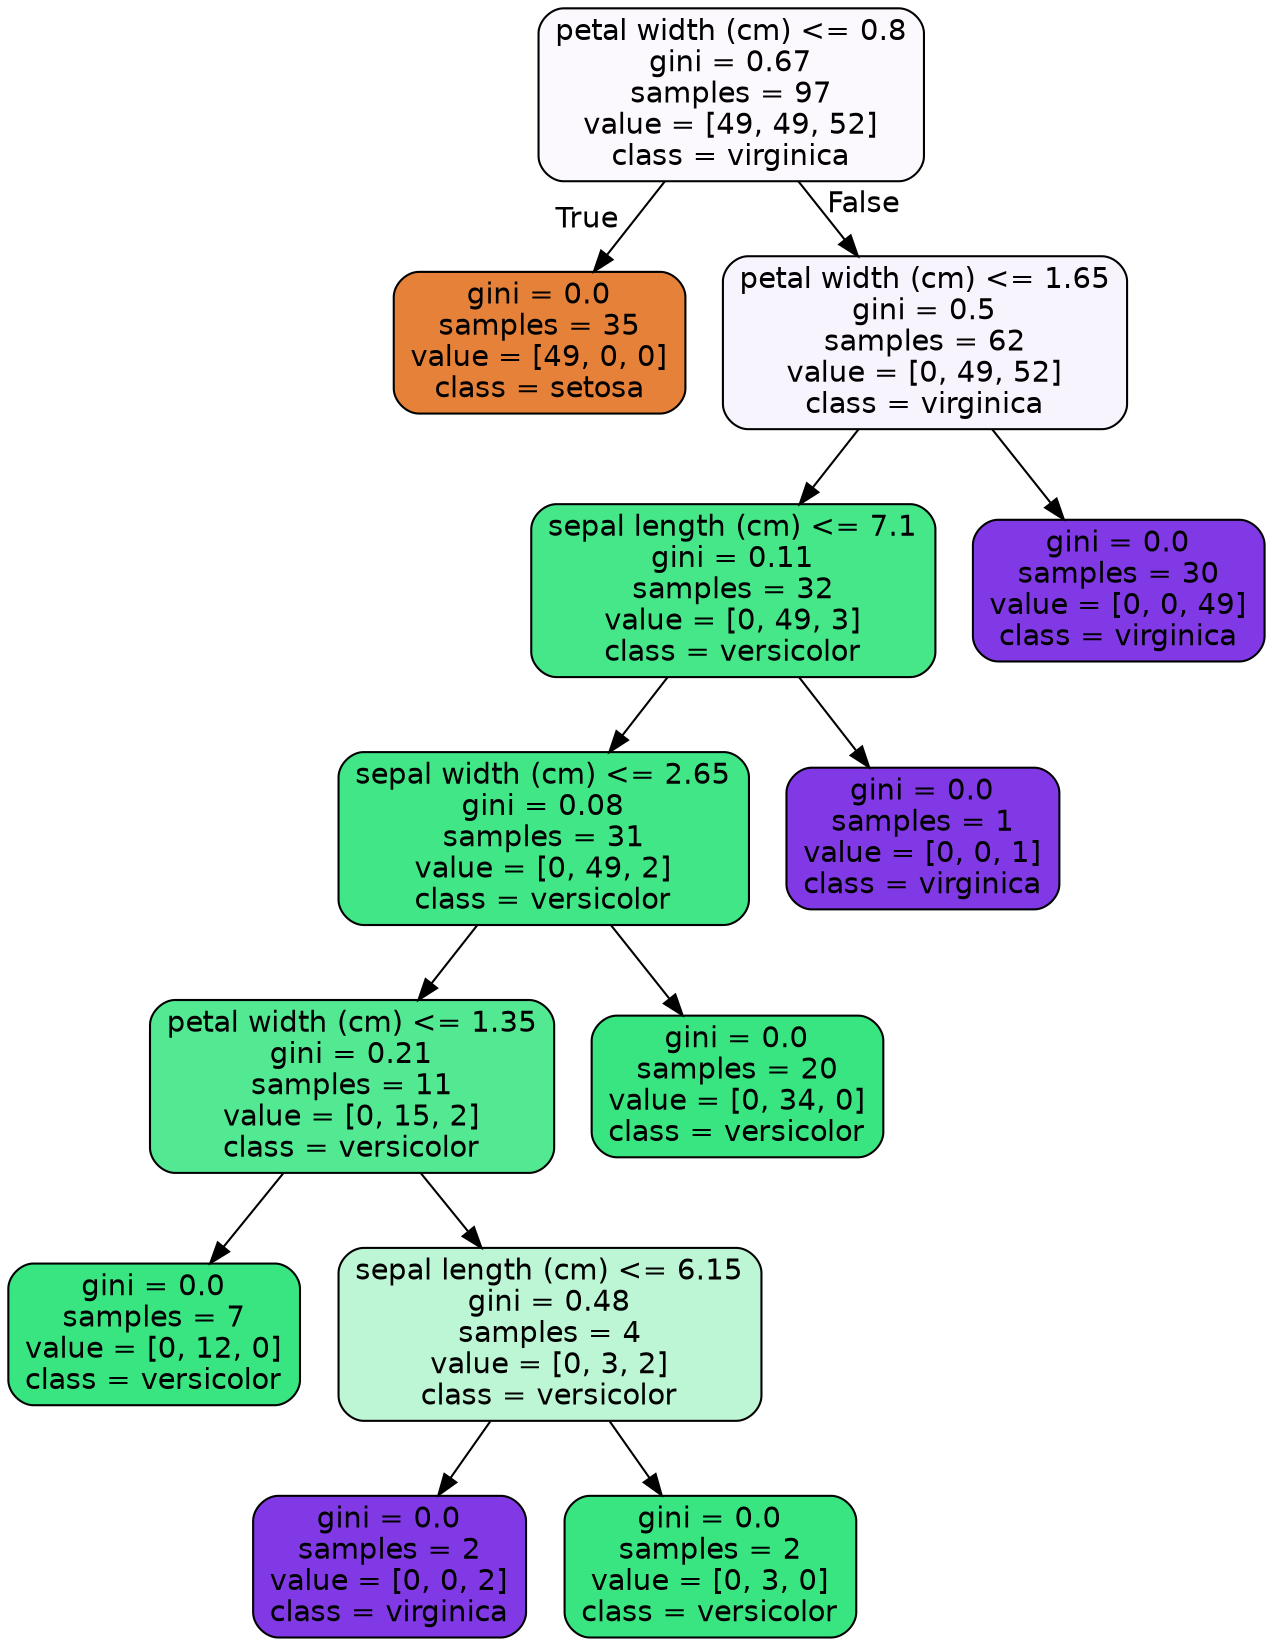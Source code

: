 digraph Tree {
node [shape=box, style="filled, rounded", color="black", fontname=helvetica] ;
edge [fontname=helvetica] ;
0 [label="petal width (cm) <= 0.8\ngini = 0.67\nsamples = 97\nvalue = [49, 49, 52]\nclass = virginica", fillcolor="#fbf9fe"] ;
1 [label="gini = 0.0\nsamples = 35\nvalue = [49, 0, 0]\nclass = setosa", fillcolor="#e58139"] ;
0 -> 1 [labeldistance=2.5, labelangle=45, headlabel="True"] ;
2 [label="petal width (cm) <= 1.65\ngini = 0.5\nsamples = 62\nvalue = [0, 49, 52]\nclass = virginica", fillcolor="#f8f4fe"] ;
0 -> 2 [labeldistance=2.5, labelangle=-45, headlabel="False"] ;
3 [label="sepal length (cm) <= 7.1\ngini = 0.11\nsamples = 32\nvalue = [0, 49, 3]\nclass = versicolor", fillcolor="#45e789"] ;
2 -> 3 ;
4 [label="sepal width (cm) <= 2.65\ngini = 0.08\nsamples = 31\nvalue = [0, 49, 2]\nclass = versicolor", fillcolor="#41e686"] ;
3 -> 4 ;
5 [label="petal width (cm) <= 1.35\ngini = 0.21\nsamples = 11\nvalue = [0, 15, 2]\nclass = versicolor", fillcolor="#53e892"] ;
4 -> 5 ;
6 [label="gini = 0.0\nsamples = 7\nvalue = [0, 12, 0]\nclass = versicolor", fillcolor="#39e581"] ;
5 -> 6 ;
7 [label="sepal length (cm) <= 6.15\ngini = 0.48\nsamples = 4\nvalue = [0, 3, 2]\nclass = versicolor", fillcolor="#bdf6d5"] ;
5 -> 7 ;
8 [label="gini = 0.0\nsamples = 2\nvalue = [0, 0, 2]\nclass = virginica", fillcolor="#8139e5"] ;
7 -> 8 ;
9 [label="gini = 0.0\nsamples = 2\nvalue = [0, 3, 0]\nclass = versicolor", fillcolor="#39e581"] ;
7 -> 9 ;
10 [label="gini = 0.0\nsamples = 20\nvalue = [0, 34, 0]\nclass = versicolor", fillcolor="#39e581"] ;
4 -> 10 ;
11 [label="gini = 0.0\nsamples = 1\nvalue = [0, 0, 1]\nclass = virginica", fillcolor="#8139e5"] ;
3 -> 11 ;
12 [label="gini = 0.0\nsamples = 30\nvalue = [0, 0, 49]\nclass = virginica", fillcolor="#8139e5"] ;
2 -> 12 ;
}